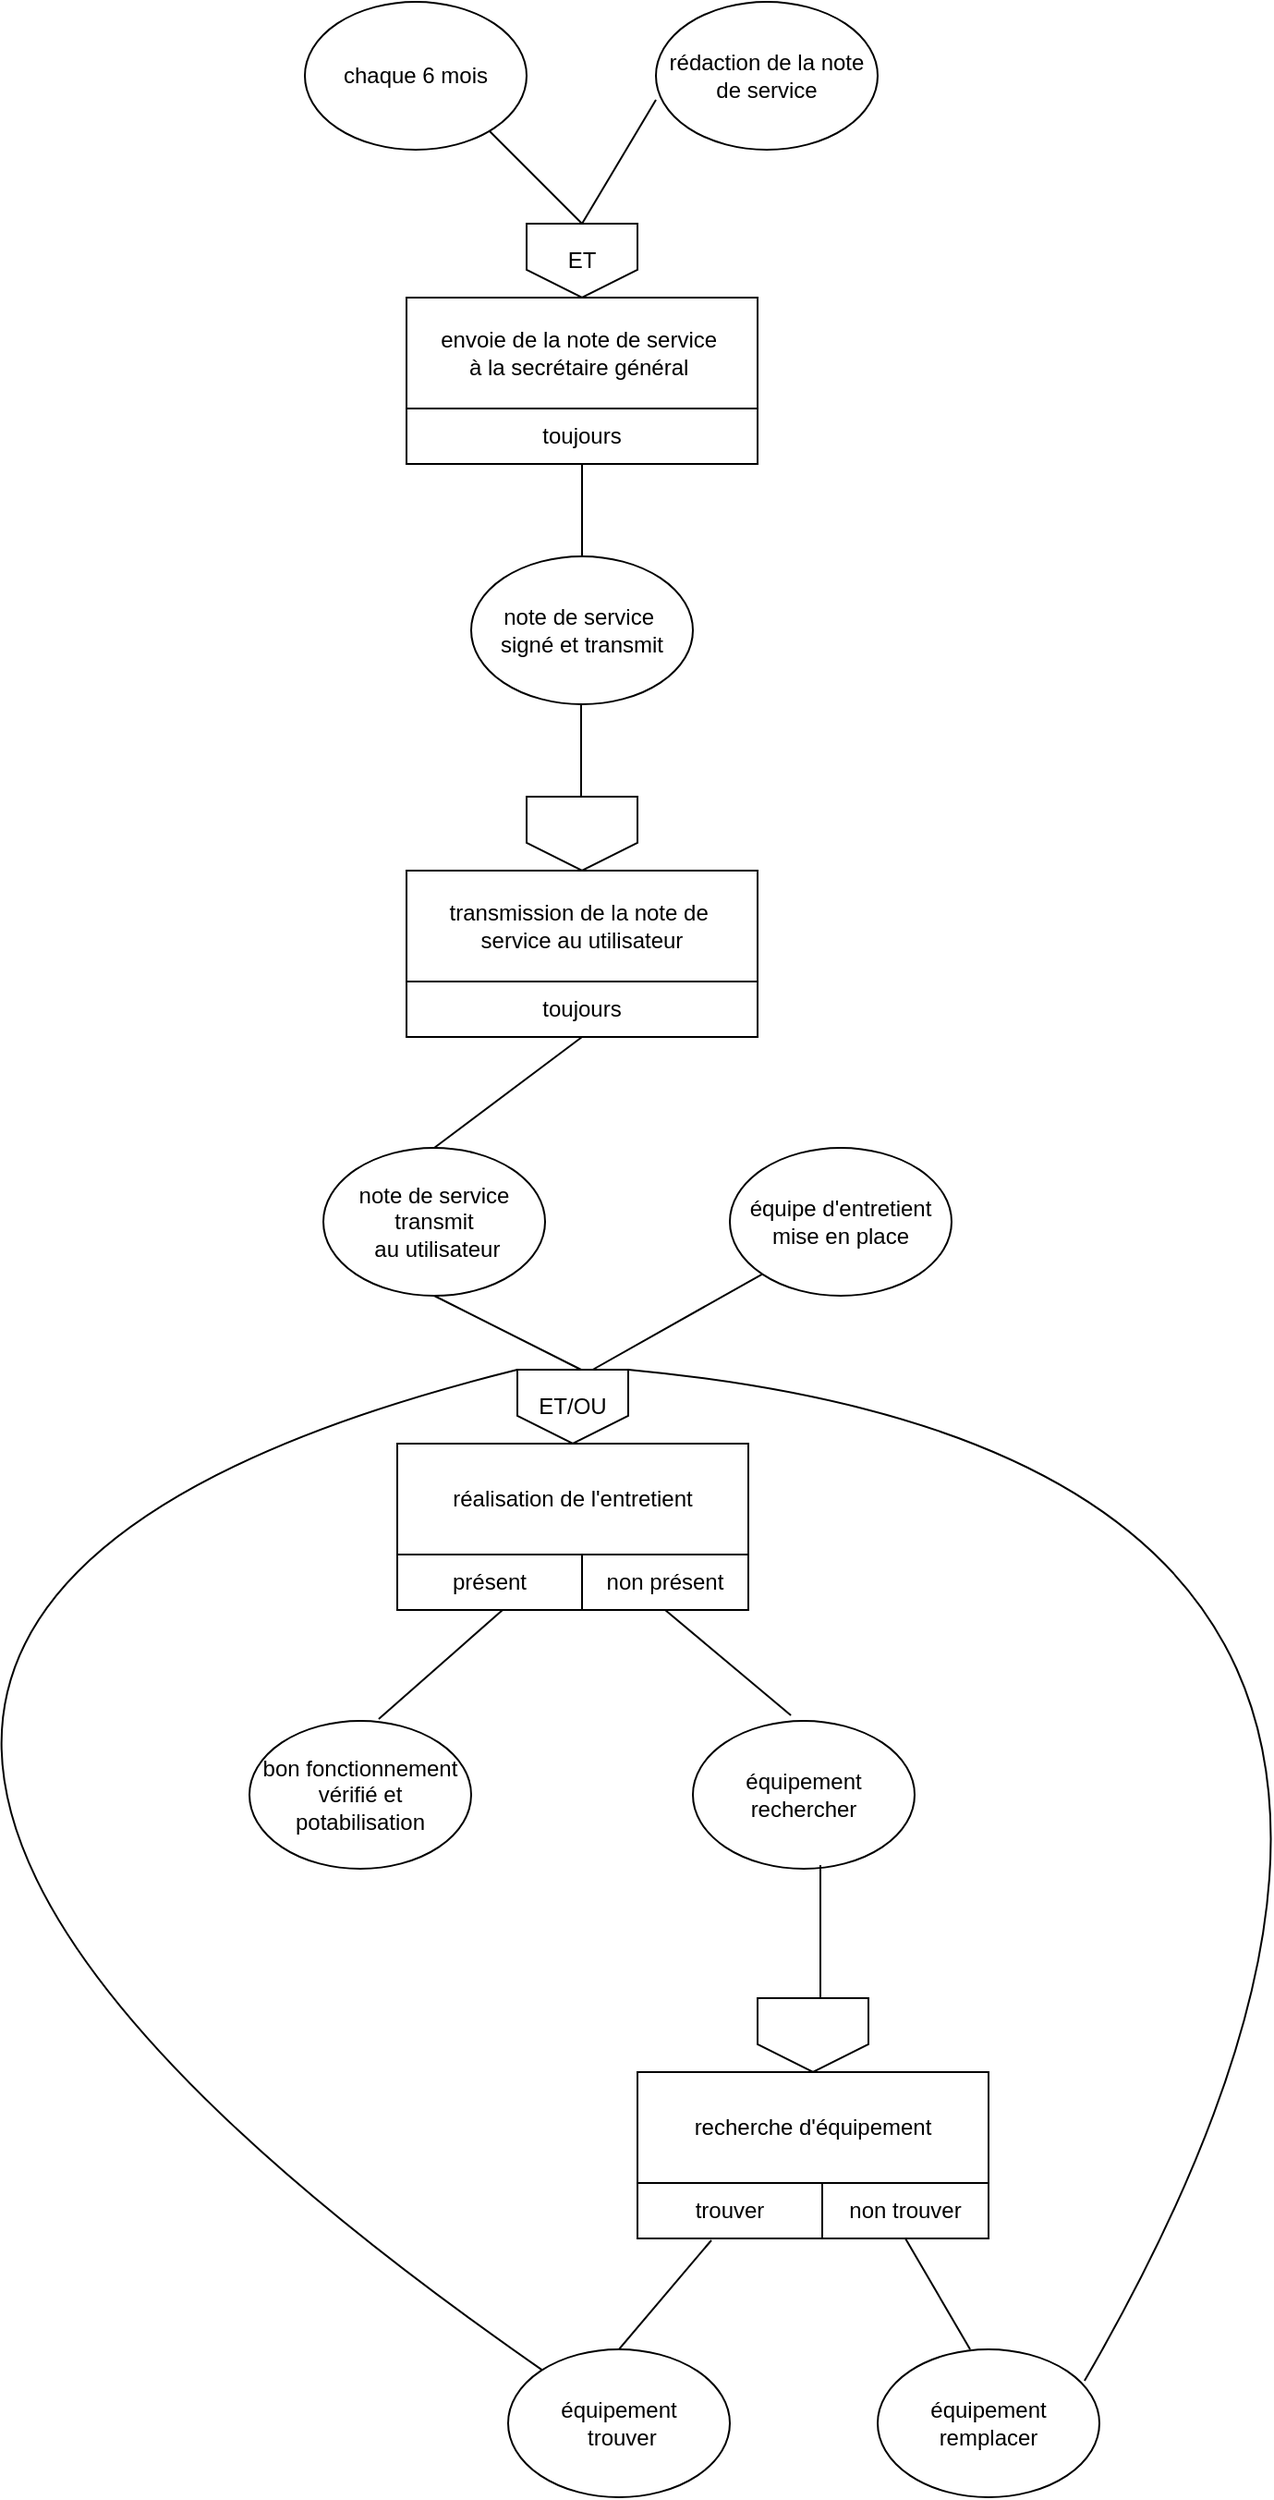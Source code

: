 <mxfile version="24.2.1" type="github">
  <diagram name="Page-1" id="HlVw5i49EjZ8ZYl5q71N">
    <mxGraphModel dx="1106" dy="1870" grid="1" gridSize="10" guides="1" tooltips="1" connect="1" arrows="1" fold="1" page="1" pageScale="1" pageWidth="827" pageHeight="1169" math="0" shadow="0">
      <root>
        <mxCell id="0" />
        <mxCell id="1" parent="0" />
        <mxCell id="dQgF6xvWEYwScSxgtF3B-2" value="chaque 6 mois" style="ellipse;whiteSpace=wrap;html=1;" vertex="1" parent="1">
          <mxGeometry x="240" y="-1150" width="120" height="80" as="geometry" />
        </mxCell>
        <mxCell id="dQgF6xvWEYwScSxgtF3B-3" value="rédaction de la note de service" style="ellipse;whiteSpace=wrap;html=1;" vertex="1" parent="1">
          <mxGeometry x="430" y="-1150" width="120" height="80" as="geometry" />
        </mxCell>
        <mxCell id="dQgF6xvWEYwScSxgtF3B-4" value="" style="endArrow=none;html=1;rounded=0;fontSize=12;startSize=8;endSize=8;curved=1;entryX=0;entryY=0.663;entryDx=0;entryDy=0;entryPerimeter=0;" edge="1" parent="1" target="dQgF6xvWEYwScSxgtF3B-3">
          <mxGeometry width="50" height="50" relative="1" as="geometry">
            <mxPoint x="390" y="-1030" as="sourcePoint" />
            <mxPoint x="439" y="-1100" as="targetPoint" />
          </mxGeometry>
        </mxCell>
        <mxCell id="dQgF6xvWEYwScSxgtF3B-6" value="" style="endArrow=none;html=1;rounded=0;fontSize=12;startSize=8;endSize=8;curved=1;exitX=0.5;exitY=0;exitDx=0;exitDy=0;" edge="1" parent="1" source="dQgF6xvWEYwScSxgtF3B-5">
          <mxGeometry width="50" height="50" relative="1" as="geometry">
            <mxPoint x="390" y="-1050" as="sourcePoint" />
            <mxPoint x="340" y="-1080" as="targetPoint" />
          </mxGeometry>
        </mxCell>
        <mxCell id="dQgF6xvWEYwScSxgtF3B-10" value="note de service&amp;nbsp;&lt;div&gt;signé et transmit&lt;/div&gt;" style="ellipse;whiteSpace=wrap;html=1;" vertex="1" parent="1">
          <mxGeometry x="330" y="-850" width="120" height="80" as="geometry" />
        </mxCell>
        <mxCell id="dQgF6xvWEYwScSxgtF3B-11" value="" style="endArrow=none;html=1;rounded=0;fontSize=12;startSize=8;endSize=8;curved=1;entryX=0.5;entryY=1;entryDx=0;entryDy=0;exitX=0.5;exitY=0;exitDx=0;exitDy=0;" edge="1" parent="1" source="dQgF6xvWEYwScSxgtF3B-10" target="dQgF6xvWEYwScSxgtF3B-9">
          <mxGeometry width="50" height="50" relative="1" as="geometry">
            <mxPoint x="380" y="-810" as="sourcePoint" />
            <mxPoint x="345" y="-830" as="targetPoint" />
          </mxGeometry>
        </mxCell>
        <mxCell id="dQgF6xvWEYwScSxgtF3B-16" value="" style="group" vertex="1" connectable="0" parent="1">
          <mxGeometry x="295" y="-1030" width="190" height="130" as="geometry" />
        </mxCell>
        <mxCell id="dQgF6xvWEYwScSxgtF3B-5" value="ET" style="shape=offPageConnector;whiteSpace=wrap;html=1;" vertex="1" parent="dQgF6xvWEYwScSxgtF3B-16">
          <mxGeometry x="65" width="60" height="40" as="geometry" />
        </mxCell>
        <mxCell id="dQgF6xvWEYwScSxgtF3B-12" value="" style="group" vertex="1" connectable="0" parent="dQgF6xvWEYwScSxgtF3B-16">
          <mxGeometry y="40" width="190" height="90" as="geometry" />
        </mxCell>
        <mxCell id="dQgF6xvWEYwScSxgtF3B-7" value="&lt;div&gt;envoie de la note de service&amp;nbsp;&lt;/div&gt;&lt;div&gt;à la secrétaire général&amp;nbsp;&lt;/div&gt;" style="rounded=0;whiteSpace=wrap;html=1;" vertex="1" parent="dQgF6xvWEYwScSxgtF3B-12">
          <mxGeometry width="190" height="60" as="geometry" />
        </mxCell>
        <mxCell id="dQgF6xvWEYwScSxgtF3B-9" value="&lt;div&gt;toujours&lt;/div&gt;" style="rounded=0;whiteSpace=wrap;html=1;" vertex="1" parent="dQgF6xvWEYwScSxgtF3B-12">
          <mxGeometry y="60" width="190" height="30" as="geometry" />
        </mxCell>
        <mxCell id="dQgF6xvWEYwScSxgtF3B-17" value="" style="group" vertex="1" connectable="0" parent="1">
          <mxGeometry x="295" y="-720" width="190" height="130" as="geometry" />
        </mxCell>
        <mxCell id="dQgF6xvWEYwScSxgtF3B-18" value="" style="shape=offPageConnector;whiteSpace=wrap;html=1;" vertex="1" parent="dQgF6xvWEYwScSxgtF3B-17">
          <mxGeometry x="65" width="60" height="40" as="geometry" />
        </mxCell>
        <mxCell id="dQgF6xvWEYwScSxgtF3B-19" value="" style="group" vertex="1" connectable="0" parent="dQgF6xvWEYwScSxgtF3B-17">
          <mxGeometry y="40" width="190" height="90" as="geometry" />
        </mxCell>
        <mxCell id="dQgF6xvWEYwScSxgtF3B-20" value="transmission de la note de&amp;nbsp;&lt;div&gt;&lt;span style=&quot;background-color: initial;&quot;&gt;service au utilisateur&lt;/span&gt;&lt;br&gt;&lt;/div&gt;" style="rounded=0;whiteSpace=wrap;html=1;" vertex="1" parent="dQgF6xvWEYwScSxgtF3B-19">
          <mxGeometry width="190" height="60" as="geometry" />
        </mxCell>
        <mxCell id="dQgF6xvWEYwScSxgtF3B-21" value="&lt;div&gt;toujours&lt;/div&gt;" style="rounded=0;whiteSpace=wrap;html=1;" vertex="1" parent="dQgF6xvWEYwScSxgtF3B-19">
          <mxGeometry y="60" width="190" height="30" as="geometry" />
        </mxCell>
        <mxCell id="dQgF6xvWEYwScSxgtF3B-22" value="" style="endArrow=none;html=1;rounded=0;fontSize=12;startSize=8;endSize=8;curved=1;entryX=0.5;entryY=1;entryDx=0;entryDy=0;exitX=0.5;exitY=0;exitDx=0;exitDy=0;" edge="1" parent="1">
          <mxGeometry width="50" height="50" relative="1" as="geometry">
            <mxPoint x="389.5" y="-720" as="sourcePoint" />
            <mxPoint x="389.5" y="-770" as="targetPoint" />
          </mxGeometry>
        </mxCell>
        <mxCell id="dQgF6xvWEYwScSxgtF3B-23" value="note de service transmit&lt;div&gt;&amp;nbsp;au utilisateur&lt;/div&gt;" style="ellipse;whiteSpace=wrap;html=1;" vertex="1" parent="1">
          <mxGeometry x="250" y="-530" width="120" height="80" as="geometry" />
        </mxCell>
        <mxCell id="dQgF6xvWEYwScSxgtF3B-24" value="" style="endArrow=none;html=1;rounded=0;fontSize=12;startSize=8;endSize=8;curved=1;entryX=0.5;entryY=1;entryDx=0;entryDy=0;exitX=0.5;exitY=0;exitDx=0;exitDy=0;" edge="1" parent="1" source="dQgF6xvWEYwScSxgtF3B-23" target="dQgF6xvWEYwScSxgtF3B-21">
          <mxGeometry width="50" height="50" relative="1" as="geometry">
            <mxPoint x="389.5" y="-530" as="sourcePoint" />
            <mxPoint x="389.5" y="-580" as="targetPoint" />
          </mxGeometry>
        </mxCell>
        <mxCell id="dQgF6xvWEYwScSxgtF3B-31" value="" style="endArrow=none;html=1;rounded=0;fontSize=12;startSize=8;endSize=8;curved=1;entryX=0.5;entryY=1;entryDx=0;entryDy=0;exitX=0.5;exitY=0;exitDx=0;exitDy=0;" edge="1" parent="1" target="dQgF6xvWEYwScSxgtF3B-23">
          <mxGeometry width="50" height="50" relative="1" as="geometry">
            <mxPoint x="389.5" y="-410" as="sourcePoint" />
            <mxPoint x="389.5" y="-460" as="targetPoint" />
          </mxGeometry>
        </mxCell>
        <mxCell id="dQgF6xvWEYwScSxgtF3B-32" value="équipe d&#39;entretient mise en place" style="ellipse;whiteSpace=wrap;html=1;" vertex="1" parent="1">
          <mxGeometry x="470" y="-530" width="120" height="80" as="geometry" />
        </mxCell>
        <mxCell id="dQgF6xvWEYwScSxgtF3B-33" value="" style="endArrow=none;html=1;rounded=0;fontSize=12;startSize=8;endSize=8;curved=1;entryX=0.65;entryY=0.025;entryDx=0;entryDy=0;exitX=0;exitY=1;exitDx=0;exitDy=0;entryPerimeter=0;" edge="1" parent="1" source="dQgF6xvWEYwScSxgtF3B-32" target="dQgF6xvWEYwScSxgtF3B-26">
          <mxGeometry width="50" height="50" relative="1" as="geometry">
            <mxPoint x="569.5" y="-380" as="sourcePoint" />
            <mxPoint x="490" y="-420" as="targetPoint" />
          </mxGeometry>
        </mxCell>
        <mxCell id="dQgF6xvWEYwScSxgtF3B-38" value="" style="group" vertex="1" connectable="0" parent="1">
          <mxGeometry x="290" y="-410" width="190" height="130" as="geometry" />
        </mxCell>
        <mxCell id="dQgF6xvWEYwScSxgtF3B-25" value="" style="group" vertex="1" connectable="0" parent="dQgF6xvWEYwScSxgtF3B-38">
          <mxGeometry width="190" height="130" as="geometry" />
        </mxCell>
        <mxCell id="dQgF6xvWEYwScSxgtF3B-26" value="ET/OU" style="shape=offPageConnector;whiteSpace=wrap;html=1;" vertex="1" parent="dQgF6xvWEYwScSxgtF3B-25">
          <mxGeometry x="65" width="60" height="40" as="geometry" />
        </mxCell>
        <mxCell id="dQgF6xvWEYwScSxgtF3B-27" value="" style="group" vertex="1" connectable="0" parent="dQgF6xvWEYwScSxgtF3B-25">
          <mxGeometry y="40" width="190" height="90" as="geometry" />
        </mxCell>
        <mxCell id="dQgF6xvWEYwScSxgtF3B-28" value="&lt;div&gt;réalisation de l&#39;entretient&lt;/div&gt;" style="rounded=0;whiteSpace=wrap;html=1;" vertex="1" parent="dQgF6xvWEYwScSxgtF3B-27">
          <mxGeometry width="190" height="60" as="geometry" />
        </mxCell>
        <mxCell id="dQgF6xvWEYwScSxgtF3B-29" value="&lt;div&gt;toujours&lt;/div&gt;" style="rounded=0;whiteSpace=wrap;html=1;" vertex="1" parent="dQgF6xvWEYwScSxgtF3B-27">
          <mxGeometry y="60" width="190" height="30" as="geometry" />
        </mxCell>
        <mxCell id="dQgF6xvWEYwScSxgtF3B-34" style="edgeStyle=none;curved=1;rounded=0;orthogonalLoop=1;jettySize=auto;html=1;exitX=1;exitY=0.5;exitDx=0;exitDy=0;fontSize=12;startSize=8;endSize=8;" edge="1" parent="dQgF6xvWEYwScSxgtF3B-27" source="dQgF6xvWEYwScSxgtF3B-29" target="dQgF6xvWEYwScSxgtF3B-29">
          <mxGeometry relative="1" as="geometry" />
        </mxCell>
        <mxCell id="dQgF6xvWEYwScSxgtF3B-36" value="non présent" style="rounded=0;whiteSpace=wrap;html=1;" vertex="1" parent="dQgF6xvWEYwScSxgtF3B-27">
          <mxGeometry x="100" y="60" width="90" height="30" as="geometry" />
        </mxCell>
        <mxCell id="dQgF6xvWEYwScSxgtF3B-35" value="présent" style="rounded=0;whiteSpace=wrap;html=1;" vertex="1" parent="dQgF6xvWEYwScSxgtF3B-38">
          <mxGeometry y="100" width="100" height="30" as="geometry" />
        </mxCell>
        <mxCell id="dQgF6xvWEYwScSxgtF3B-39" value="bon fonctionnement vérifié et potabilisation" style="ellipse;whiteSpace=wrap;html=1;" vertex="1" parent="1">
          <mxGeometry x="210" y="-220" width="120" height="80" as="geometry" />
        </mxCell>
        <mxCell id="dQgF6xvWEYwScSxgtF3B-40" value="équipement rechercher" style="ellipse;whiteSpace=wrap;html=1;" vertex="1" parent="1">
          <mxGeometry x="450" y="-220" width="120" height="80" as="geometry" />
        </mxCell>
        <mxCell id="dQgF6xvWEYwScSxgtF3B-41" value="" style="endArrow=none;html=1;rounded=0;fontSize=12;startSize=8;endSize=8;curved=1;entryX=0.583;entryY=-0.012;entryDx=0;entryDy=0;entryPerimeter=0;exitX=0.57;exitY=1;exitDx=0;exitDy=0;exitPerimeter=0;" edge="1" parent="1" source="dQgF6xvWEYwScSxgtF3B-35" target="dQgF6xvWEYwScSxgtF3B-39">
          <mxGeometry width="50" height="50" relative="1" as="geometry">
            <mxPoint x="360" y="-270" as="sourcePoint" />
            <mxPoint x="300" y="-207" as="targetPoint" />
          </mxGeometry>
        </mxCell>
        <mxCell id="dQgF6xvWEYwScSxgtF3B-42" value="" style="endArrow=none;html=1;rounded=0;fontSize=12;startSize=8;endSize=8;curved=1;entryX=0.442;entryY=-0.037;entryDx=0;entryDy=0;entryPerimeter=0;exitX=0.5;exitY=1;exitDx=0;exitDy=0;" edge="1" parent="1" source="dQgF6xvWEYwScSxgtF3B-36" target="dQgF6xvWEYwScSxgtF3B-40">
          <mxGeometry width="50" height="50" relative="1" as="geometry">
            <mxPoint x="474" y="-270" as="sourcePoint" />
            <mxPoint x="414" y="-211" as="targetPoint" />
          </mxGeometry>
        </mxCell>
        <mxCell id="dQgF6xvWEYwScSxgtF3B-43" value="" style="group" vertex="1" connectable="0" parent="1">
          <mxGeometry x="420" y="-70" width="190" height="130" as="geometry" />
        </mxCell>
        <mxCell id="dQgF6xvWEYwScSxgtF3B-44" value="" style="group" vertex="1" connectable="0" parent="dQgF6xvWEYwScSxgtF3B-43">
          <mxGeometry width="190" height="130" as="geometry" />
        </mxCell>
        <mxCell id="dQgF6xvWEYwScSxgtF3B-45" value="" style="shape=offPageConnector;whiteSpace=wrap;html=1;" vertex="1" parent="dQgF6xvWEYwScSxgtF3B-44">
          <mxGeometry x="65" width="60" height="40" as="geometry" />
        </mxCell>
        <mxCell id="dQgF6xvWEYwScSxgtF3B-46" value="" style="group" vertex="1" connectable="0" parent="dQgF6xvWEYwScSxgtF3B-44">
          <mxGeometry y="40" width="190" height="90" as="geometry" />
        </mxCell>
        <mxCell id="dQgF6xvWEYwScSxgtF3B-47" value="recherche d&#39;équipement" style="rounded=0;whiteSpace=wrap;html=1;" vertex="1" parent="dQgF6xvWEYwScSxgtF3B-46">
          <mxGeometry width="190" height="60" as="geometry" />
        </mxCell>
        <mxCell id="dQgF6xvWEYwScSxgtF3B-48" value="&lt;div&gt;toujours&lt;/div&gt;" style="rounded=0;whiteSpace=wrap;html=1;" vertex="1" parent="dQgF6xvWEYwScSxgtF3B-46">
          <mxGeometry y="60" width="190" height="30" as="geometry" />
        </mxCell>
        <mxCell id="dQgF6xvWEYwScSxgtF3B-49" style="edgeStyle=none;curved=1;rounded=0;orthogonalLoop=1;jettySize=auto;html=1;exitX=1;exitY=0.5;exitDx=0;exitDy=0;fontSize=12;startSize=8;endSize=8;" edge="1" parent="dQgF6xvWEYwScSxgtF3B-46" source="dQgF6xvWEYwScSxgtF3B-48" target="dQgF6xvWEYwScSxgtF3B-48">
          <mxGeometry relative="1" as="geometry" />
        </mxCell>
        <mxCell id="dQgF6xvWEYwScSxgtF3B-50" value="non trouver" style="rounded=0;whiteSpace=wrap;html=1;" vertex="1" parent="dQgF6xvWEYwScSxgtF3B-46">
          <mxGeometry x="100" y="60" width="90" height="30" as="geometry" />
        </mxCell>
        <mxCell id="dQgF6xvWEYwScSxgtF3B-51" value="trouver" style="rounded=0;whiteSpace=wrap;html=1;" vertex="1" parent="dQgF6xvWEYwScSxgtF3B-43">
          <mxGeometry y="100" width="100" height="30" as="geometry" />
        </mxCell>
        <mxCell id="dQgF6xvWEYwScSxgtF3B-53" value="" style="endArrow=none;html=1;rounded=0;fontSize=12;startSize=8;endSize=8;curved=1;entryX=0.575;entryY=0.975;entryDx=0;entryDy=0;entryPerimeter=0;exitX=0.567;exitY=0;exitDx=0;exitDy=0;exitPerimeter=0;" edge="1" parent="1" source="dQgF6xvWEYwScSxgtF3B-45" target="dQgF6xvWEYwScSxgtF3B-40">
          <mxGeometry width="50" height="50" relative="1" as="geometry">
            <mxPoint x="520" y="-80" as="sourcePoint" />
            <mxPoint x="450" y="-130" as="targetPoint" />
          </mxGeometry>
        </mxCell>
        <mxCell id="dQgF6xvWEYwScSxgtF3B-55" value="équipement&lt;div&gt;&amp;nbsp;trouver&lt;/div&gt;" style="ellipse;whiteSpace=wrap;html=1;" vertex="1" parent="1">
          <mxGeometry x="350" y="120" width="120" height="80" as="geometry" />
        </mxCell>
        <mxCell id="dQgF6xvWEYwScSxgtF3B-56" value="équipement remplacer" style="ellipse;whiteSpace=wrap;html=1;" vertex="1" parent="1">
          <mxGeometry x="550" y="120" width="120" height="80" as="geometry" />
        </mxCell>
        <mxCell id="dQgF6xvWEYwScSxgtF3B-58" value="" style="endArrow=none;html=1;rounded=0;fontSize=12;startSize=8;endSize=8;curved=1;entryX=0.5;entryY=0;entryDx=0;entryDy=0;exitX=0.4;exitY=1.033;exitDx=0;exitDy=0;exitPerimeter=0;" edge="1" parent="1" source="dQgF6xvWEYwScSxgtF3B-51" target="dQgF6xvWEYwScSxgtF3B-55">
          <mxGeometry width="50" height="50" relative="1" as="geometry">
            <mxPoint x="470" y="60" as="sourcePoint" />
            <mxPoint x="310" y="99" as="targetPoint" />
          </mxGeometry>
        </mxCell>
        <mxCell id="dQgF6xvWEYwScSxgtF3B-59" value="" style="endArrow=none;html=1;rounded=0;fontSize=12;startSize=8;endSize=8;curved=1;entryX=0.417;entryY=0;entryDx=0;entryDy=0;exitX=0.5;exitY=1;exitDx=0;exitDy=0;entryPerimeter=0;" edge="1" parent="1" source="dQgF6xvWEYwScSxgtF3B-50" target="dQgF6xvWEYwScSxgtF3B-56">
          <mxGeometry width="50" height="50" relative="1" as="geometry">
            <mxPoint x="580" y="71" as="sourcePoint" />
            <mxPoint x="530" y="130" as="targetPoint" />
          </mxGeometry>
        </mxCell>
        <mxCell id="dQgF6xvWEYwScSxgtF3B-60" value="" style="endArrow=none;html=1;rounded=0;fontSize=12;startSize=8;endSize=8;curved=1;exitX=0;exitY=0;exitDx=0;exitDy=0;" edge="1" parent="1" source="dQgF6xvWEYwScSxgtF3B-26" target="dQgF6xvWEYwScSxgtF3B-55">
          <mxGeometry width="50" height="50" relative="1" as="geometry">
            <mxPoint x="200" y="-370" as="sourcePoint" />
            <mxPoint x="330" y="100" as="targetPoint" />
            <Array as="points">
              <mxPoint x="-210" y="-270" />
            </Array>
          </mxGeometry>
        </mxCell>
        <mxCell id="dQgF6xvWEYwScSxgtF3B-61" value="" style="endArrow=none;html=1;rounded=0;fontSize=12;startSize=8;endSize=8;curved=1;exitX=0.933;exitY=0.213;exitDx=0;exitDy=0;exitPerimeter=0;entryX=1;entryY=0;entryDx=0;entryDy=0;" edge="1" parent="1" source="dQgF6xvWEYwScSxgtF3B-56" target="dQgF6xvWEYwScSxgtF3B-26">
          <mxGeometry width="50" height="50" relative="1" as="geometry">
            <mxPoint x="690" y="140" as="sourcePoint" />
            <mxPoint x="710" as="targetPoint" />
            <Array as="points">
              <mxPoint x="950" y="-360" />
            </Array>
          </mxGeometry>
        </mxCell>
      </root>
    </mxGraphModel>
  </diagram>
</mxfile>
